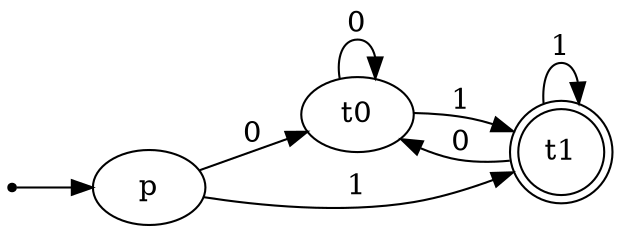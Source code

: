 digraph AFD { 
	rankdir=LR; 
	node [ shape = point ]; _qi;
	node [ shape = oval ];
	// transicoes 
	_qi -> p;
	p -> t0 [ label = "0" ];
	p -> t1 [ label = "1" ];
	t0 -> t0 [ label = "0" ];
	t0 -> t1 [ label = "1" ];
	t1 -> t0 [ label = "0" ];
	t1 -> t1 [ label = "1" ];
	// Estados Finais 
	t1 [ shape = "doublecircle"]; 
}